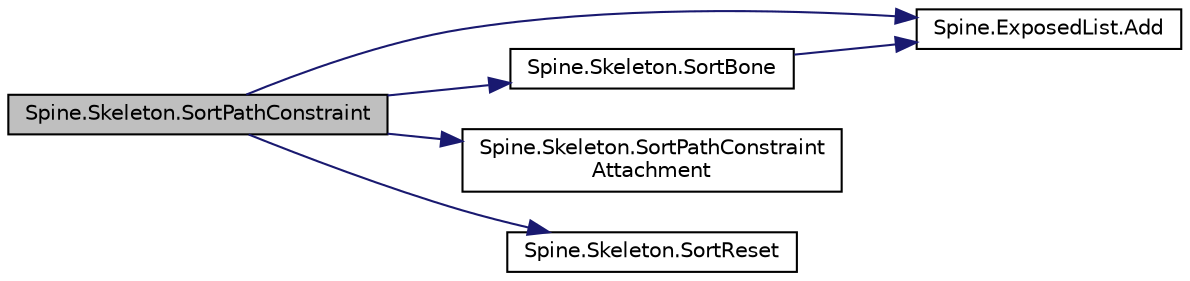 digraph "Spine.Skeleton.SortPathConstraint"
{
 // LATEX_PDF_SIZE
  edge [fontname="Helvetica",fontsize="10",labelfontname="Helvetica",labelfontsize="10"];
  node [fontname="Helvetica",fontsize="10",shape=record];
  rankdir="LR";
  Node1 [label="Spine.Skeleton.SortPathConstraint",height=0.2,width=0.4,color="black", fillcolor="grey75", style="filled", fontcolor="black",tooltip=" "];
  Node1 -> Node2 [color="midnightblue",fontsize="10",style="solid",fontname="Helvetica"];
  Node2 [label="Spine.ExposedList.Add",height=0.2,width=0.4,color="black", fillcolor="white", style="filled",URL="$class_spine_1_1_exposed_list.html#af1b402437b46a187ebc58bc9f200689b",tooltip=" "];
  Node1 -> Node3 [color="midnightblue",fontsize="10",style="solid",fontname="Helvetica"];
  Node3 [label="Spine.Skeleton.SortBone",height=0.2,width=0.4,color="black", fillcolor="white", style="filled",URL="$class_spine_1_1_skeleton.html#a2503b8fb7b8cbd09613c2cecc26872c9",tooltip=" "];
  Node3 -> Node2 [color="midnightblue",fontsize="10",style="solid",fontname="Helvetica"];
  Node1 -> Node4 [color="midnightblue",fontsize="10",style="solid",fontname="Helvetica"];
  Node4 [label="Spine.Skeleton.SortPathConstraint\lAttachment",height=0.2,width=0.4,color="black", fillcolor="white", style="filled",URL="$class_spine_1_1_skeleton.html#a366a20890acdc7073e0480c54ebb8d4a",tooltip=" "];
  Node1 -> Node5 [color="midnightblue",fontsize="10",style="solid",fontname="Helvetica"];
  Node5 [label="Spine.Skeleton.SortReset",height=0.2,width=0.4,color="black", fillcolor="white", style="filled",URL="$class_spine_1_1_skeleton.html#a45738656ecb339511e9904ff3039e861",tooltip=" "];
}

